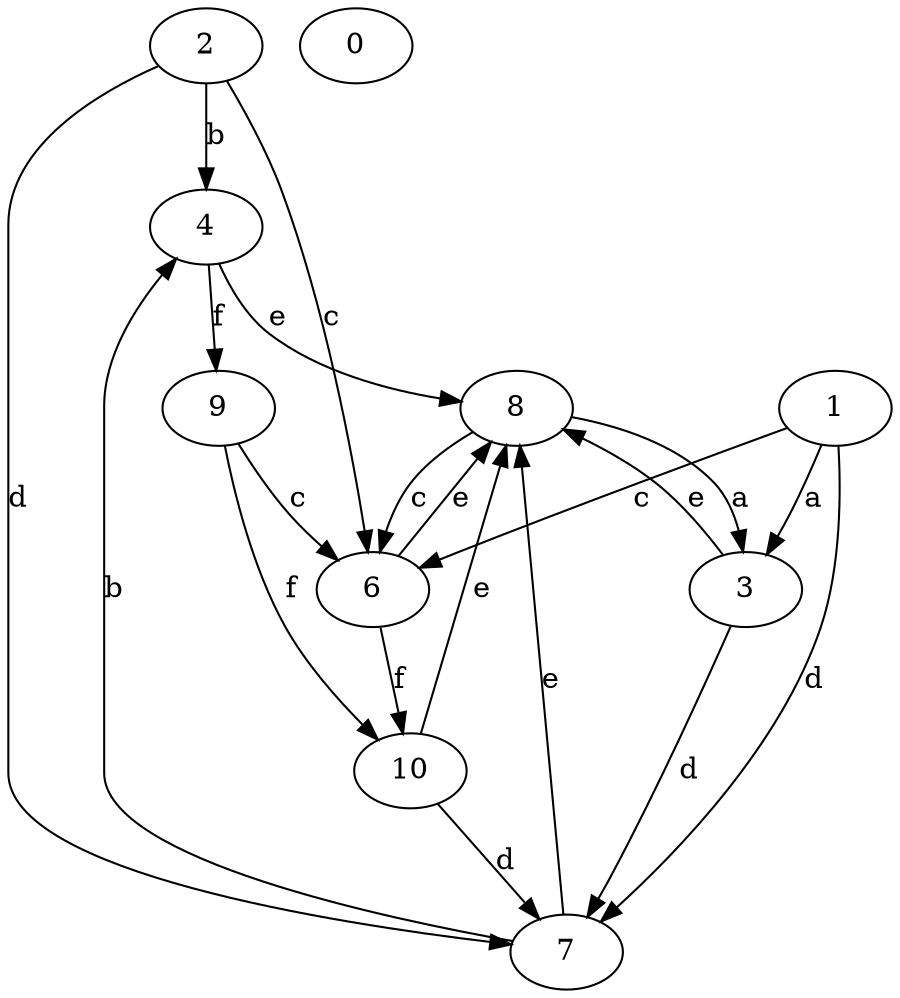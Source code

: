 strict digraph  {
2;
3;
4;
6;
7;
0;
8;
9;
10;
1;
2 -> 4  [label=b];
2 -> 6  [label=c];
2 -> 7  [label=d];
3 -> 7  [label=d];
3 -> 8  [label=e];
4 -> 8  [label=e];
4 -> 9  [label=f];
6 -> 8  [label=e];
6 -> 10  [label=f];
7 -> 4  [label=b];
7 -> 8  [label=e];
8 -> 3  [label=a];
8 -> 6  [label=c];
9 -> 6  [label=c];
9 -> 10  [label=f];
10 -> 7  [label=d];
10 -> 8  [label=e];
1 -> 3  [label=a];
1 -> 6  [label=c];
1 -> 7  [label=d];
}
